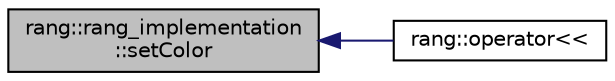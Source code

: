 digraph "rang::rang_implementation::setColor"
{
  edge [fontname="Helvetica",fontsize="10",labelfontname="Helvetica",labelfontsize="10"];
  node [fontname="Helvetica",fontsize="10",shape=record];
  rankdir="LR";
  Node8 [label="rang::rang_implementation\l::setColor",height=0.2,width=0.4,color="black", fillcolor="grey75", style="filled", fontcolor="black"];
  Node8 -> Node9 [dir="back",color="midnightblue",fontsize="10",style="solid",fontname="Helvetica"];
  Node9 [label="rang::operator\<\<",height=0.2,width=0.4,color="black", fillcolor="white", style="filled",URL="$namespacerang.html#a201ef75295a5330197a374ac999a9e8a"];
}
